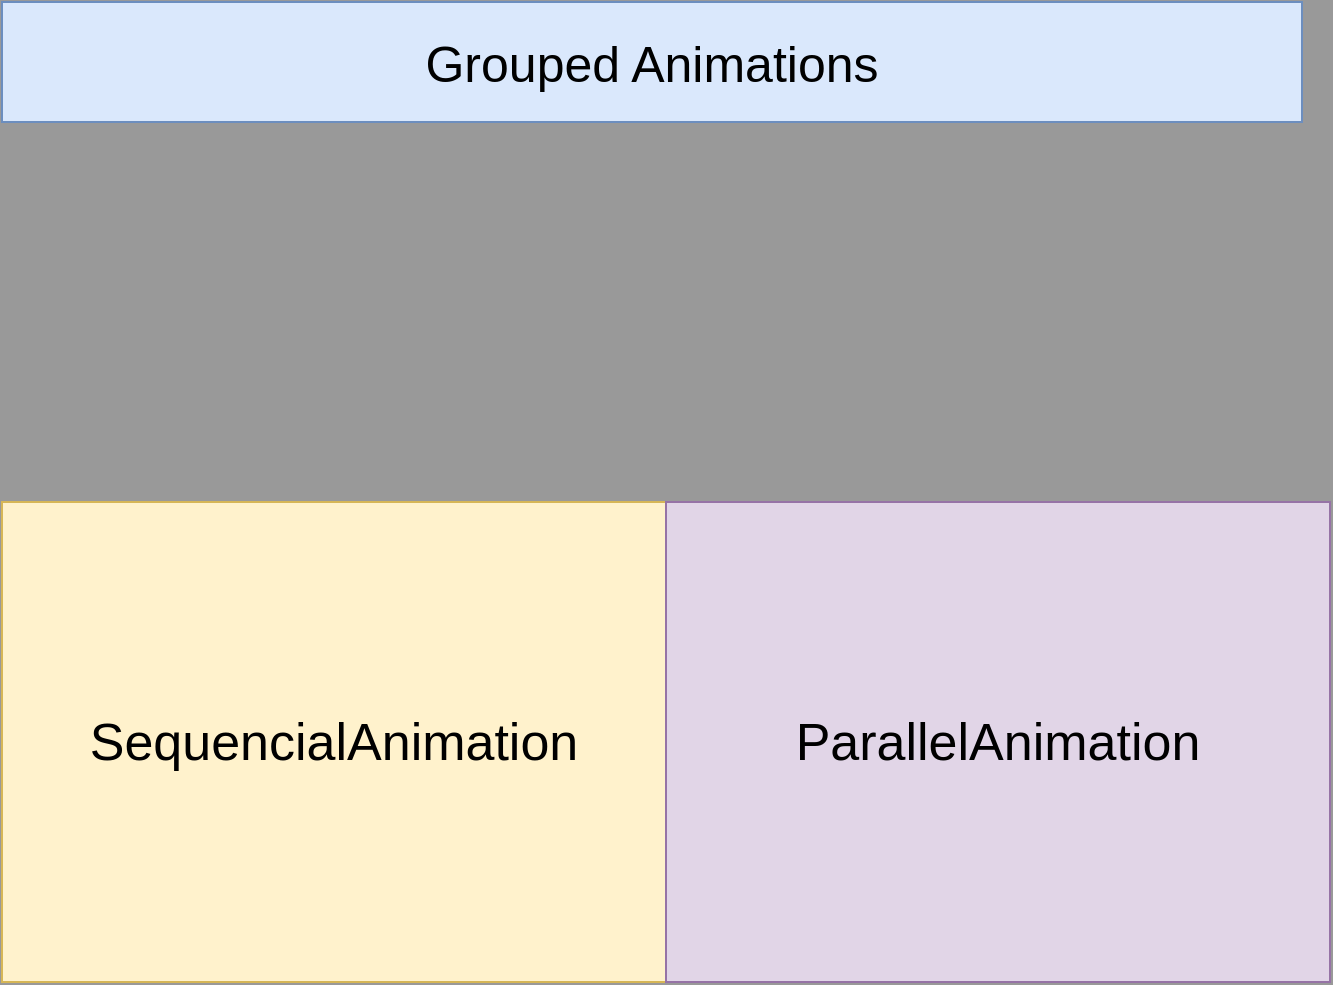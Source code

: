<mxfile version="21.2.8" type="device">
  <diagram name="Page-1" id="2XWkQP5S-hDbL94sL5Vg">
    <mxGraphModel dx="2058" dy="1180" grid="1" gridSize="10" guides="1" tooltips="1" connect="1" arrows="1" fold="1" page="1" pageScale="1" pageWidth="3300" pageHeight="4681" background="#999999" math="0" shadow="0">
      <root>
        <mxCell id="0" />
        <mxCell id="1" parent="0" />
        <mxCell id="APLwThIm-aDqV8bCMrbt-1" value="Grouped Animations" style="rounded=0;whiteSpace=wrap;html=1;fontSize=25;fillColor=#dae8fc;strokeColor=#6c8ebf;" parent="1" vertex="1">
          <mxGeometry x="1298" y="140" width="650" height="60" as="geometry" />
        </mxCell>
        <mxCell id="kfLuWAl63Uz67xAUx53E-1" value="SequencialAnimation" style="rounded=0;whiteSpace=wrap;html=1;fontSize=26;fillColor=#fff2cc;strokeColor=#d6b656;" vertex="1" parent="1">
          <mxGeometry x="1298" y="390" width="332" height="240" as="geometry" />
        </mxCell>
        <mxCell id="kfLuWAl63Uz67xAUx53E-2" value="ParallelAnimation" style="rounded=0;whiteSpace=wrap;html=1;fontSize=26;fillColor=#e1d5e7;strokeColor=#9673a6;" vertex="1" parent="1">
          <mxGeometry x="1630" y="390" width="332" height="240" as="geometry" />
        </mxCell>
      </root>
    </mxGraphModel>
  </diagram>
</mxfile>
